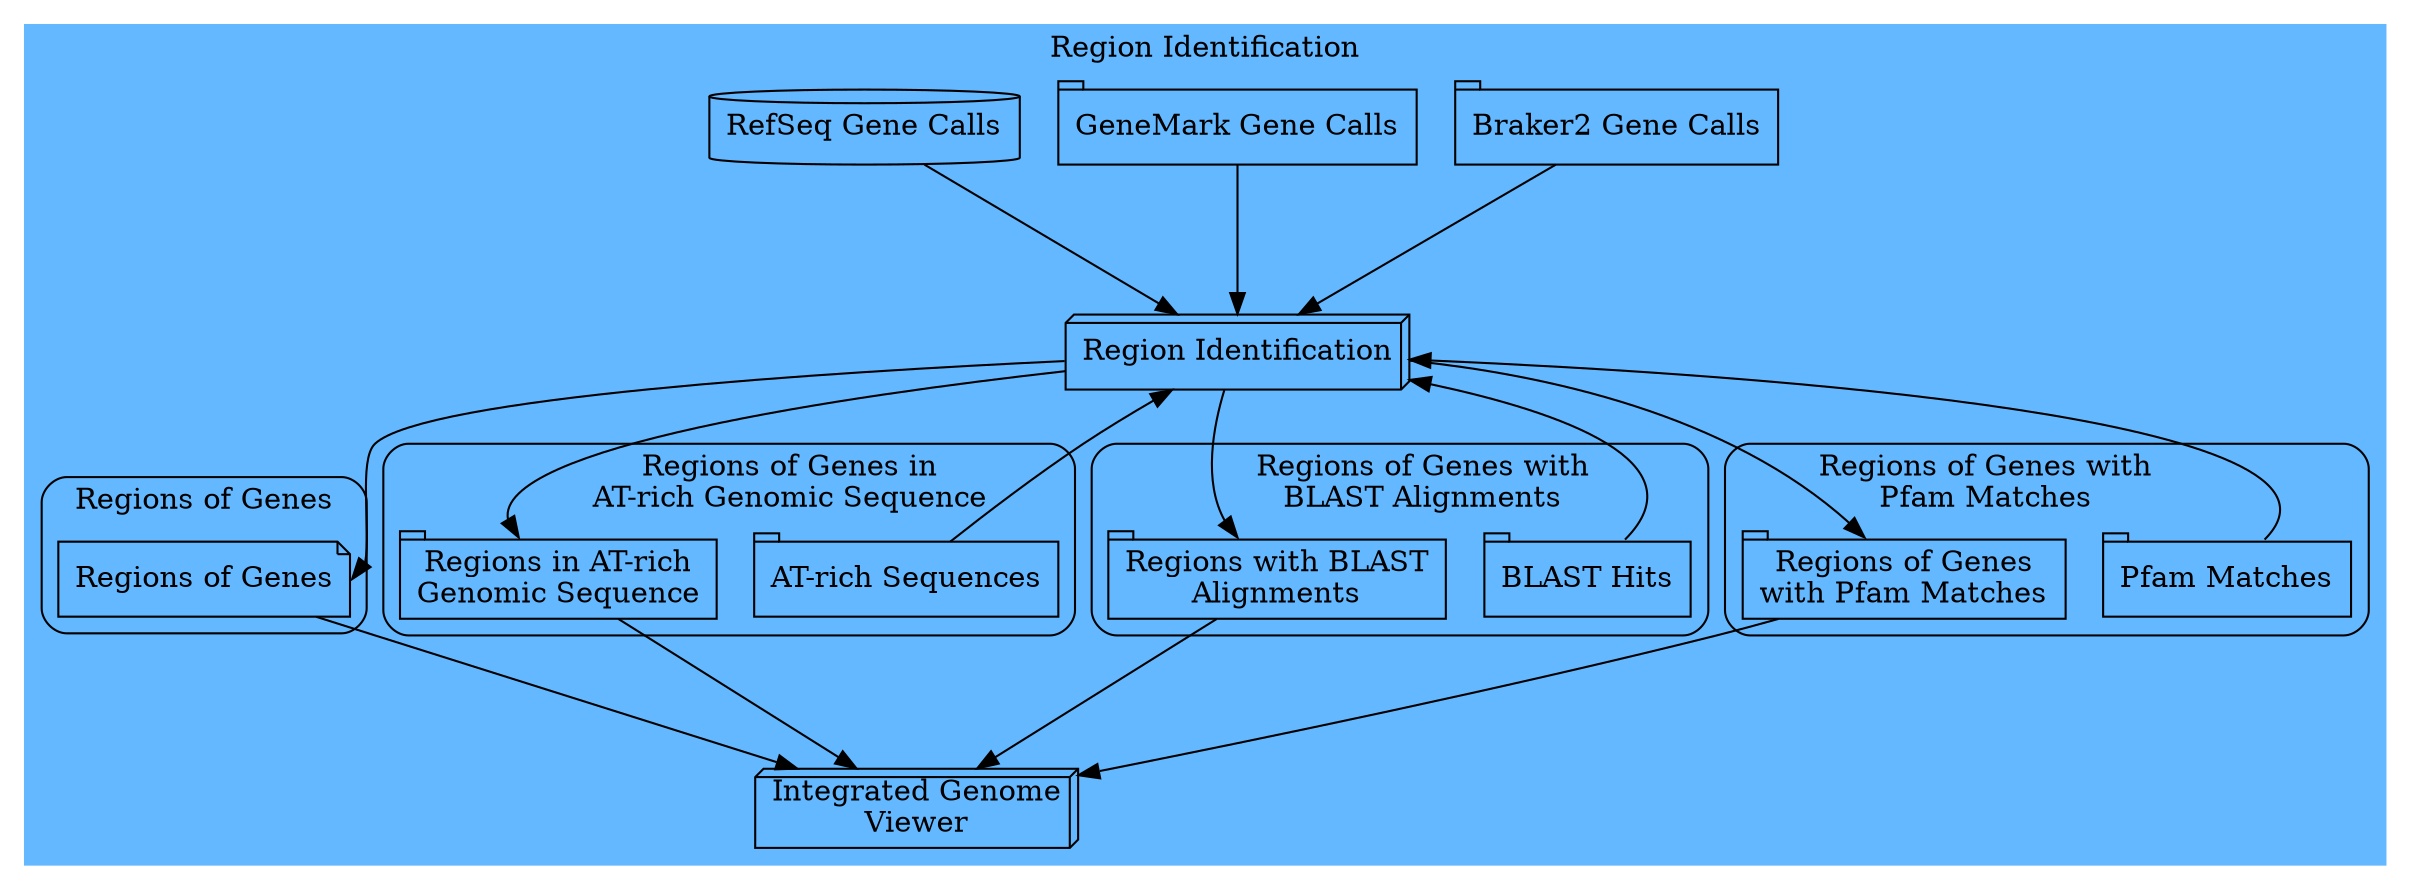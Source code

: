 digraph G{

	style = filled;
	color = steelblue1;
	ranksep = 1;

	subgraph cluster_0 {
		label = "Region Identification";
		"Braker2 Gene Calls" [shape = tab];
		"GeneMark Gene Calls" [shape = tab];
		"RefSeq Gene Calls" [shape = cylinder];
		#"Pooled Gene Calls" [shape = tab];

		"Braker2 Gene Calls" -> process;
                "GeneMark Gene Calls" -> process;
                "RefSeq Gene Calls" -> process;
		process [label = "Region Identification", shape = box3d];
		#"Pooled Gene Calls" -> process;

		subgraph cluster_1 {
			fillcolor = "#EDF1F2"; 
                    	color = "black";
	 		label = "Regions of Genes";
			#a [label = "Identify Regions", shape = box3d];
			"Regions of Genes" [shape = note];
			shape = rect;
			style = rounded;
		}
		process -> "Regions of Genes":e;

		subgraph cluster_2 {
			fillcolor = "#EDF1F2"; 
                    	color = "black";
			"AT-rich Sequences" [shape = tab];
			label = "             Regions of Genes in\n             AT-rich Genomic Sequence";
			atrich [label = "Regions in AT-rich\nGenomic Sequence", shape = tab]
			#b [label = "Identify Regions", shape = box3d];
			shape = rect;
                        style = rounded;
		}
		"AT-rich Sequences" -> process;
		process -> atrich:nw;

		subgraph cluster_3 {
			fillcolor = "#EDF1F2"; 
                        color = "black";
			"BLAST Hits" [shape = tab];
			label = "     Regions of Genes with\n     BLAST Alignments";
			blastresults [label = "Regions with BLAST\nAlignments", shape = tab];
			#c [label = "Identify Regions", shape = box3d];
			shape = rect;
                        style = rounded;
		}
		"BLAST Hits":ne -> process;
		process -> blastresults:nw;
		 
		subgraph cluster_4 {
			fillcolor = "#EDF1F2"; 
                    	color = "black";
			"Pfam Matches" [shape = tab];
			label = "Regions of Genes with             \nPfam Matches             ";
			pfamresults [label = "Regions of Genes\nwith Pfam Matches", shape = tab];
			#d [label = "Identify Regions", shape = box3d];
			shape = rect;
                        style = rounded;
		}
		"Pfam Matches":ne -> process;
		process -> pfamresults:nw;

		
		igv [label = "Integrated Genome\nViewer", shape = box3d];
		pfamresults -> igv;
		blastresults -> igv;
		atrich -> igv;
		"Regions of Genes" -> igv;
	}
}
